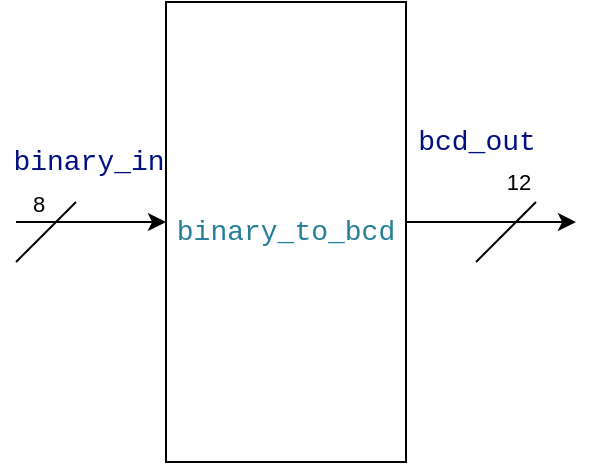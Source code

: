 <mxfile version="27.0.9">
  <diagram name="Page-1" id="Y6cvDwC7e3xHnFcJfqt1">
    <mxGraphModel dx="349" dy="228" grid="1" gridSize="10" guides="1" tooltips="1" connect="1" arrows="1" fold="1" page="1" pageScale="1" pageWidth="850" pageHeight="1100" math="0" shadow="0">
      <root>
        <mxCell id="0" />
        <mxCell id="1" parent="0" />
        <mxCell id="Lj8EHJ5eO7zUkgC3ZVP7-1" value="&lt;div style=&quot;color: rgb(59, 59, 59); background-color: rgb(255, 255, 255); font-family: Consolas, &amp;quot;Courier New&amp;quot;, monospace; font-size: 14px; line-height: 19px; white-space: pre;&quot;&gt;&lt;span style=&quot;color: #267f99;&quot;&gt;binary_to_bcd&lt;/span&gt;&lt;/div&gt;" style="rounded=0;whiteSpace=wrap;html=1;" vertex="1" parent="1">
          <mxGeometry x="365" y="220" width="120" height="230" as="geometry" />
        </mxCell>
        <mxCell id="Lj8EHJ5eO7zUkgC3ZVP7-2" value="" style="endArrow=classic;html=1;rounded=0;" edge="1" parent="1">
          <mxGeometry width="50" height="50" relative="1" as="geometry">
            <mxPoint x="290" y="330" as="sourcePoint" />
            <mxPoint x="365" y="330" as="targetPoint" />
          </mxGeometry>
        </mxCell>
        <mxCell id="Lj8EHJ5eO7zUkgC3ZVP7-7" value="&lt;div style=&quot;color: rgb(59, 59, 59); font-family: Consolas, &amp;quot;Courier New&amp;quot;, monospace; font-size: 14px; line-height: 19px; white-space-collapse: preserve;&quot;&gt;&lt;span style=&quot;color: #001080;&quot;&gt;binary_in&lt;/span&gt;&lt;/div&gt;" style="edgeLabel;html=1;align=center;verticalAlign=middle;resizable=0;points=[];" vertex="1" connectable="0" parent="Lj8EHJ5eO7zUkgC3ZVP7-2">
          <mxGeometry x="-0.035" relative="1" as="geometry">
            <mxPoint y="-30" as="offset" />
          </mxGeometry>
        </mxCell>
        <mxCell id="Lj8EHJ5eO7zUkgC3ZVP7-3" value="" style="endArrow=classic;html=1;rounded=0;" edge="1" parent="1">
          <mxGeometry width="50" height="50" relative="1" as="geometry">
            <mxPoint x="485" y="330" as="sourcePoint" />
            <mxPoint x="570" y="330" as="targetPoint" />
          </mxGeometry>
        </mxCell>
        <mxCell id="Lj8EHJ5eO7zUkgC3ZVP7-10" value="&lt;div style=&quot;color: rgb(59, 59, 59); font-family: Consolas, &amp;quot;Courier New&amp;quot;, monospace; font-size: 14px; line-height: 19px; white-space-collapse: preserve;&quot;&gt;&lt;span style=&quot;color: #001080;&quot;&gt;bcd_out&lt;/span&gt;&lt;/div&gt;" style="edgeLabel;html=1;align=center;verticalAlign=middle;resizable=0;points=[];" vertex="1" connectable="0" parent="Lj8EHJ5eO7zUkgC3ZVP7-3">
          <mxGeometry x="-0.369" relative="1" as="geometry">
            <mxPoint x="8" y="-40" as="offset" />
          </mxGeometry>
        </mxCell>
        <mxCell id="Lj8EHJ5eO7zUkgC3ZVP7-4" value="" style="endArrow=none;html=1;rounded=0;" edge="1" parent="1">
          <mxGeometry width="50" height="50" relative="1" as="geometry">
            <mxPoint x="290" y="350" as="sourcePoint" />
            <mxPoint x="320" y="320" as="targetPoint" />
          </mxGeometry>
        </mxCell>
        <mxCell id="Lj8EHJ5eO7zUkgC3ZVP7-8" value="8" style="edgeLabel;html=1;align=center;verticalAlign=middle;resizable=0;points=[];" vertex="1" connectable="0" parent="Lj8EHJ5eO7zUkgC3ZVP7-4">
          <mxGeometry x="0.607" y="1" relative="1" as="geometry">
            <mxPoint x="-13" y="-5" as="offset" />
          </mxGeometry>
        </mxCell>
        <mxCell id="Lj8EHJ5eO7zUkgC3ZVP7-5" value="" style="endArrow=none;html=1;rounded=0;" edge="1" parent="1">
          <mxGeometry width="50" height="50" relative="1" as="geometry">
            <mxPoint x="520" y="350" as="sourcePoint" />
            <mxPoint x="550" y="320" as="targetPoint" />
          </mxGeometry>
        </mxCell>
        <mxCell id="Lj8EHJ5eO7zUkgC3ZVP7-9" value="12" style="edgeLabel;html=1;align=center;verticalAlign=middle;resizable=0;points=[];" vertex="1" connectable="0" parent="Lj8EHJ5eO7zUkgC3ZVP7-5">
          <mxGeometry x="-0.233" y="-1" relative="1" as="geometry">
            <mxPoint x="8" y="-29" as="offset" />
          </mxGeometry>
        </mxCell>
      </root>
    </mxGraphModel>
  </diagram>
</mxfile>
